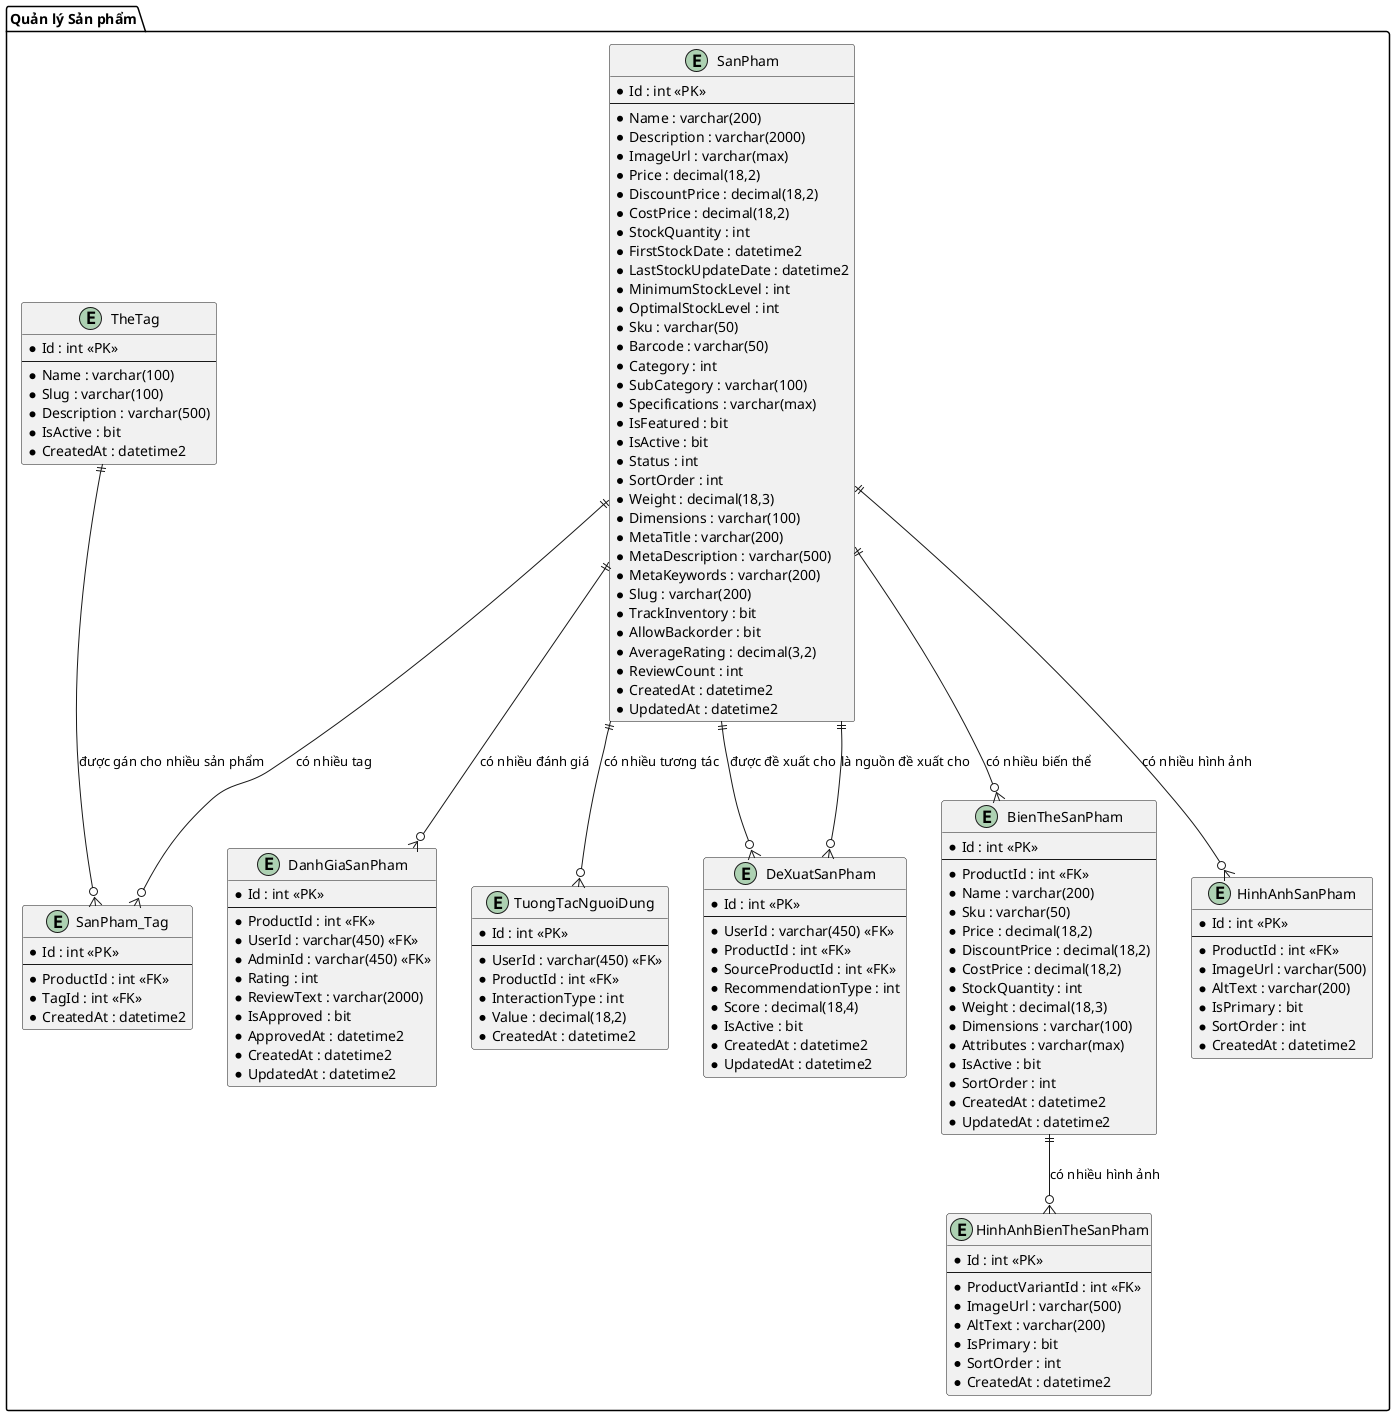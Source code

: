 @startuml SunMovement_ERD_Quan_ly_San_pham
!define RECTANGLE class

package "Quản lý Sản phẩm" {
    entity "SanPham" as Product {
        * Id : int <<PK>>
        --
        * Name : varchar(200)
        * Description : varchar(2000)
        * ImageUrl : varchar(max)
        * Price : decimal(18,2)
        * DiscountPrice : decimal(18,2)
        * CostPrice : decimal(18,2)
        * StockQuantity : int
        * FirstStockDate : datetime2
        * LastStockUpdateDate : datetime2
        * MinimumStockLevel : int
        * OptimalStockLevel : int
        * Sku : varchar(50)
        * Barcode : varchar(50)
        * Category : int
        * SubCategory : varchar(100)
        * Specifications : varchar(max)
        * IsFeatured : bit
        * IsActive : bit
        * Status : int
        * SortOrder : int
        * Weight : decimal(18,3)
        * Dimensions : varchar(100)
        * MetaTitle : varchar(200)
        * MetaDescription : varchar(500)
        * MetaKeywords : varchar(200)
        * Slug : varchar(200)
        * TrackInventory : bit
        * AllowBackorder : bit
        * AverageRating : decimal(3,2)
        * ReviewCount : int
        * CreatedAt : datetime2
        * UpdatedAt : datetime2
    }

    entity "BienTheSanPham" as ProductVariant {
        * Id : int <<PK>>
        --
        * ProductId : int <<FK>>
        * Name : varchar(200)
        * Sku : varchar(50)
        * Price : decimal(18,2)
        * DiscountPrice : decimal(18,2)
        * CostPrice : decimal(18,2)
        * StockQuantity : int
        * Weight : decimal(18,3)
        * Dimensions : varchar(100)
        * Attributes : varchar(max)
        * IsActive : bit
        * SortOrder : int
        * CreatedAt : datetime2
        * UpdatedAt : datetime2
    }

    entity "HinhAnhSanPham" as ProductImage {
        * Id : int <<PK>>
        --
        * ProductId : int <<FK>>
        * ImageUrl : varchar(500)
        * AltText : varchar(200)
        * IsPrimary : bit
        * SortOrder : int
        * CreatedAt : datetime2
    }

    entity "HinhAnhBienTheSanPham" as ProductVariantImage {
        * Id : int <<PK>>
        --
        * ProductVariantId : int <<FK>>
        * ImageUrl : varchar(500)
        * AltText : varchar(200)
        * IsPrimary : bit
        * SortOrder : int
        * CreatedAt : datetime2
    }

    entity "DanhGiaSanPham" as ProductReview {
        * Id : int <<PK>>
        --
        * ProductId : int <<FK>>
        * UserId : varchar(450) <<FK>>
        * AdminId : varchar(450) <<FK>>
        * Rating : int
        * ReviewText : varchar(2000)
        * IsApproved : bit
        * ApprovedAt : datetime2
        * CreatedAt : datetime2
        * UpdatedAt : datetime2
    }

    entity "TheTag" as Tag {
        * Id : int <<PK>>
        --
        * Name : varchar(100)
        * Slug : varchar(100)
        * Description : varchar(500)
        * IsActive : bit
        * CreatedAt : datetime2
    }

    entity "SanPham_Tag" as ProductTag {
        * Id : int <<PK>>
        --
        * ProductId : int <<FK>>
        * TagId : int <<FK>>
        * CreatedAt : datetime2
    }

    entity "TuongTacNguoiDung" as UserInteraction {
        * Id : int <<PK>>
        --
        * UserId : varchar(450) <<FK>>
        * ProductId : int <<FK>>
        * InteractionType : int
        * Value : decimal(18,2)
        * CreatedAt : datetime2
    }

    entity "DeXuatSanPham" as ProductRecommendation {
        * Id : int <<PK>>
        --
        * UserId : varchar(450) <<FK>>
        * ProductId : int <<FK>>
        * SourceProductId : int <<FK>>
        * RecommendationType : int
        * Score : decimal(18,4)
        * IsActive : bit
        * CreatedAt : datetime2
        * UpdatedAt : datetime2
    }
}

' Relationships trong package
Product ||--o{ ProductVariant : "có nhiều biến thể"
Product ||--o{ ProductImage : "có nhiều hình ảnh"
ProductVariant ||--o{ ProductVariantImage : "có nhiều hình ảnh"
Product ||--o{ ProductReview : "có nhiều đánh giá"
Product ||--o{ ProductTag : "có nhiều tag"
Tag ||--o{ ProductTag : "được gán cho nhiều sản phẩm"
Product ||--o{ UserInteraction : "có nhiều tương tác"
Product ||--o{ ProductRecommendation : "được đề xuất cho"
Product ||--o{ ProductRecommendation : "là nguồn đề xuất cho"

@enduml
